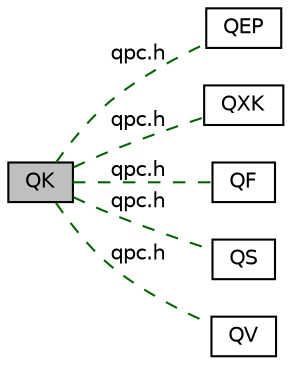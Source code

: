 digraph "QK"
{
  edge [fontname="Helvetica",fontsize="10",labelfontname="Helvetica",labelfontsize="10"];
  node [fontname="Helvetica",fontsize="10",shape=box];
  rankdir=LR;
  Node2 [label="QEP",height=0.2,width=0.4,color="black", fillcolor="white", style="filled",URL="$group__qep.html",tooltip="Hierarchical Event Processor."];
  Node5 [label="QXK",height=0.2,width=0.4,color="black", fillcolor="white", style="filled",URL="$group__qxk.html",tooltip="Preemptive Dual-Mode (Run-to-Completion/Blocking) RTOS Kernel."];
  Node3 [label="QF",height=0.2,width=0.4,color="black", fillcolor="white", style="filled",URL="$group__qf.html",tooltip="Active Object (Actor) Framework."];
  Node1 [label="QK",height=0.2,width=0.4,color="black", fillcolor="grey75", style="filled", fontcolor="black",tooltip="Preemptive Run-To-Completion (Non-Blocking) Kernel."];
  Node6 [label="QS",height=0.2,width=0.4,color="black", fillcolor="white", style="filled",URL="$group__qs.html",tooltip="Software Tracing Instrumentation."];
  Node4 [label="QV",height=0.2,width=0.4,color="black", fillcolor="white", style="filled",URL="$group__qv.html",tooltip="Cooperative Kernel."];
  Node1->Node2 [shape=plaintext, label="qpc.h", color="darkgreen", dir="none", style="dashed"];
  Node1->Node3 [shape=plaintext, label="qpc.h", color="darkgreen", dir="none", style="dashed"];
  Node1->Node4 [shape=plaintext, label="qpc.h", color="darkgreen", dir="none", style="dashed"];
  Node1->Node5 [shape=plaintext, label="qpc.h", color="darkgreen", dir="none", style="dashed"];
  Node1->Node6 [shape=plaintext, label="qpc.h", color="darkgreen", dir="none", style="dashed"];
}
